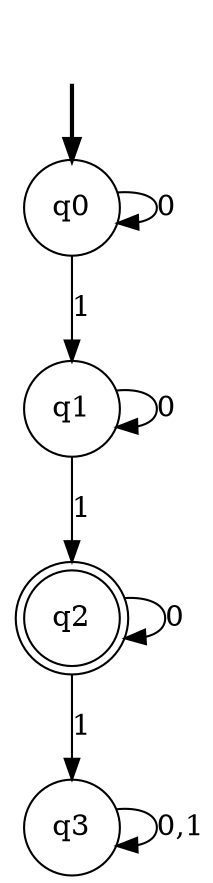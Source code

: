 digraph {
    fake [style = invisible]
    fake -> q0 [style = bold]
    q0 [root = true shape = circle]
    q1 [shape = circle]
    q2 [shape = doublecircle]
    q3 [shape = circle]
    q0 -> q1 [label = "1"]
    q0 -> q0 [label = "0"]
    q1 -> q2 [label = "1"]
    q1 -> q1 [label = "0"]
    q2 -> q3 [label = "1"]
    q2 -> q2 [label = "0"]
    q3 -> q3 [label = "0,1"]
}